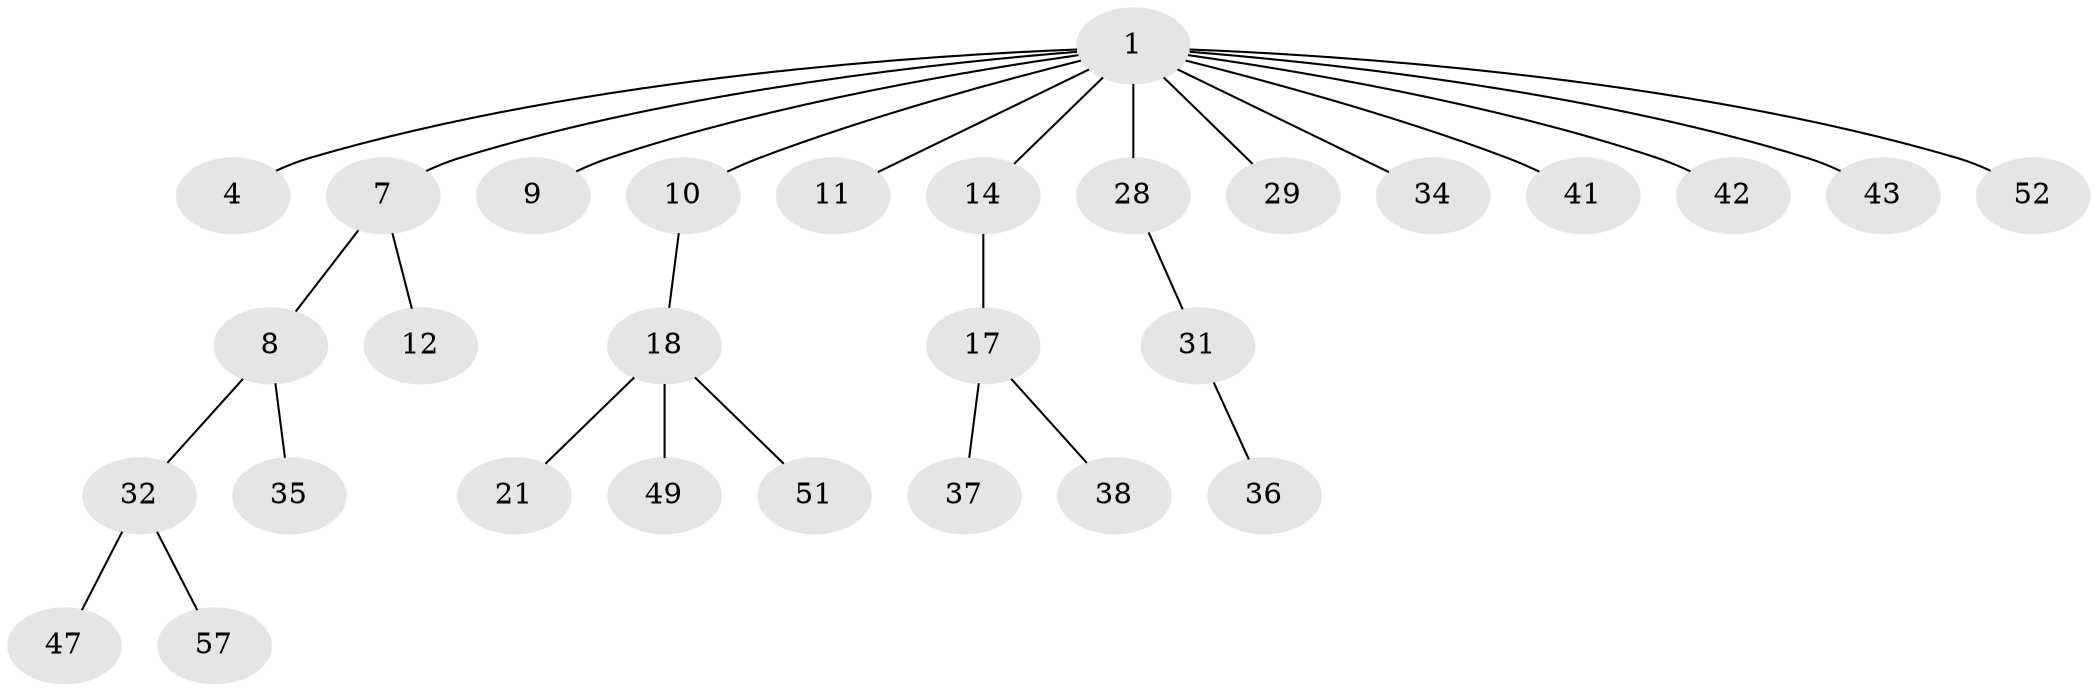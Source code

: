 // original degree distribution, {4: 0.0847457627118644, 7: 0.01694915254237288, 2: 0.2542372881355932, 3: 0.1016949152542373, 1: 0.5084745762711864, 6: 0.01694915254237288, 5: 0.01694915254237288}
// Generated by graph-tools (version 1.1) at 2025/15/03/09/25 04:15:36]
// undirected, 29 vertices, 28 edges
graph export_dot {
graph [start="1"]
  node [color=gray90,style=filled];
  1 [super="+2+5+3"];
  4 [super="+56+40+26"];
  7 [super="+20"];
  8;
  9;
  10 [super="+22+15+25+13"];
  11 [super="+24"];
  12 [super="+44"];
  14;
  17 [super="+30+23"];
  18 [super="+39"];
  21;
  28;
  29;
  31;
  32;
  34;
  35;
  36;
  37;
  38;
  41 [super="+59"];
  42;
  43;
  47;
  49 [super="+55"];
  51;
  52;
  57;
  1 -- 52;
  1 -- 11;
  1 -- 14;
  1 -- 41;
  1 -- 43;
  1 -- 34;
  1 -- 4;
  1 -- 7;
  1 -- 9;
  1 -- 10;
  1 -- 42;
  1 -- 28;
  1 -- 29;
  7 -- 8;
  7 -- 12;
  8 -- 32;
  8 -- 35;
  10 -- 18;
  14 -- 17;
  17 -- 37;
  17 -- 38;
  18 -- 21;
  18 -- 49;
  18 -- 51;
  28 -- 31;
  31 -- 36;
  32 -- 47;
  32 -- 57;
}
